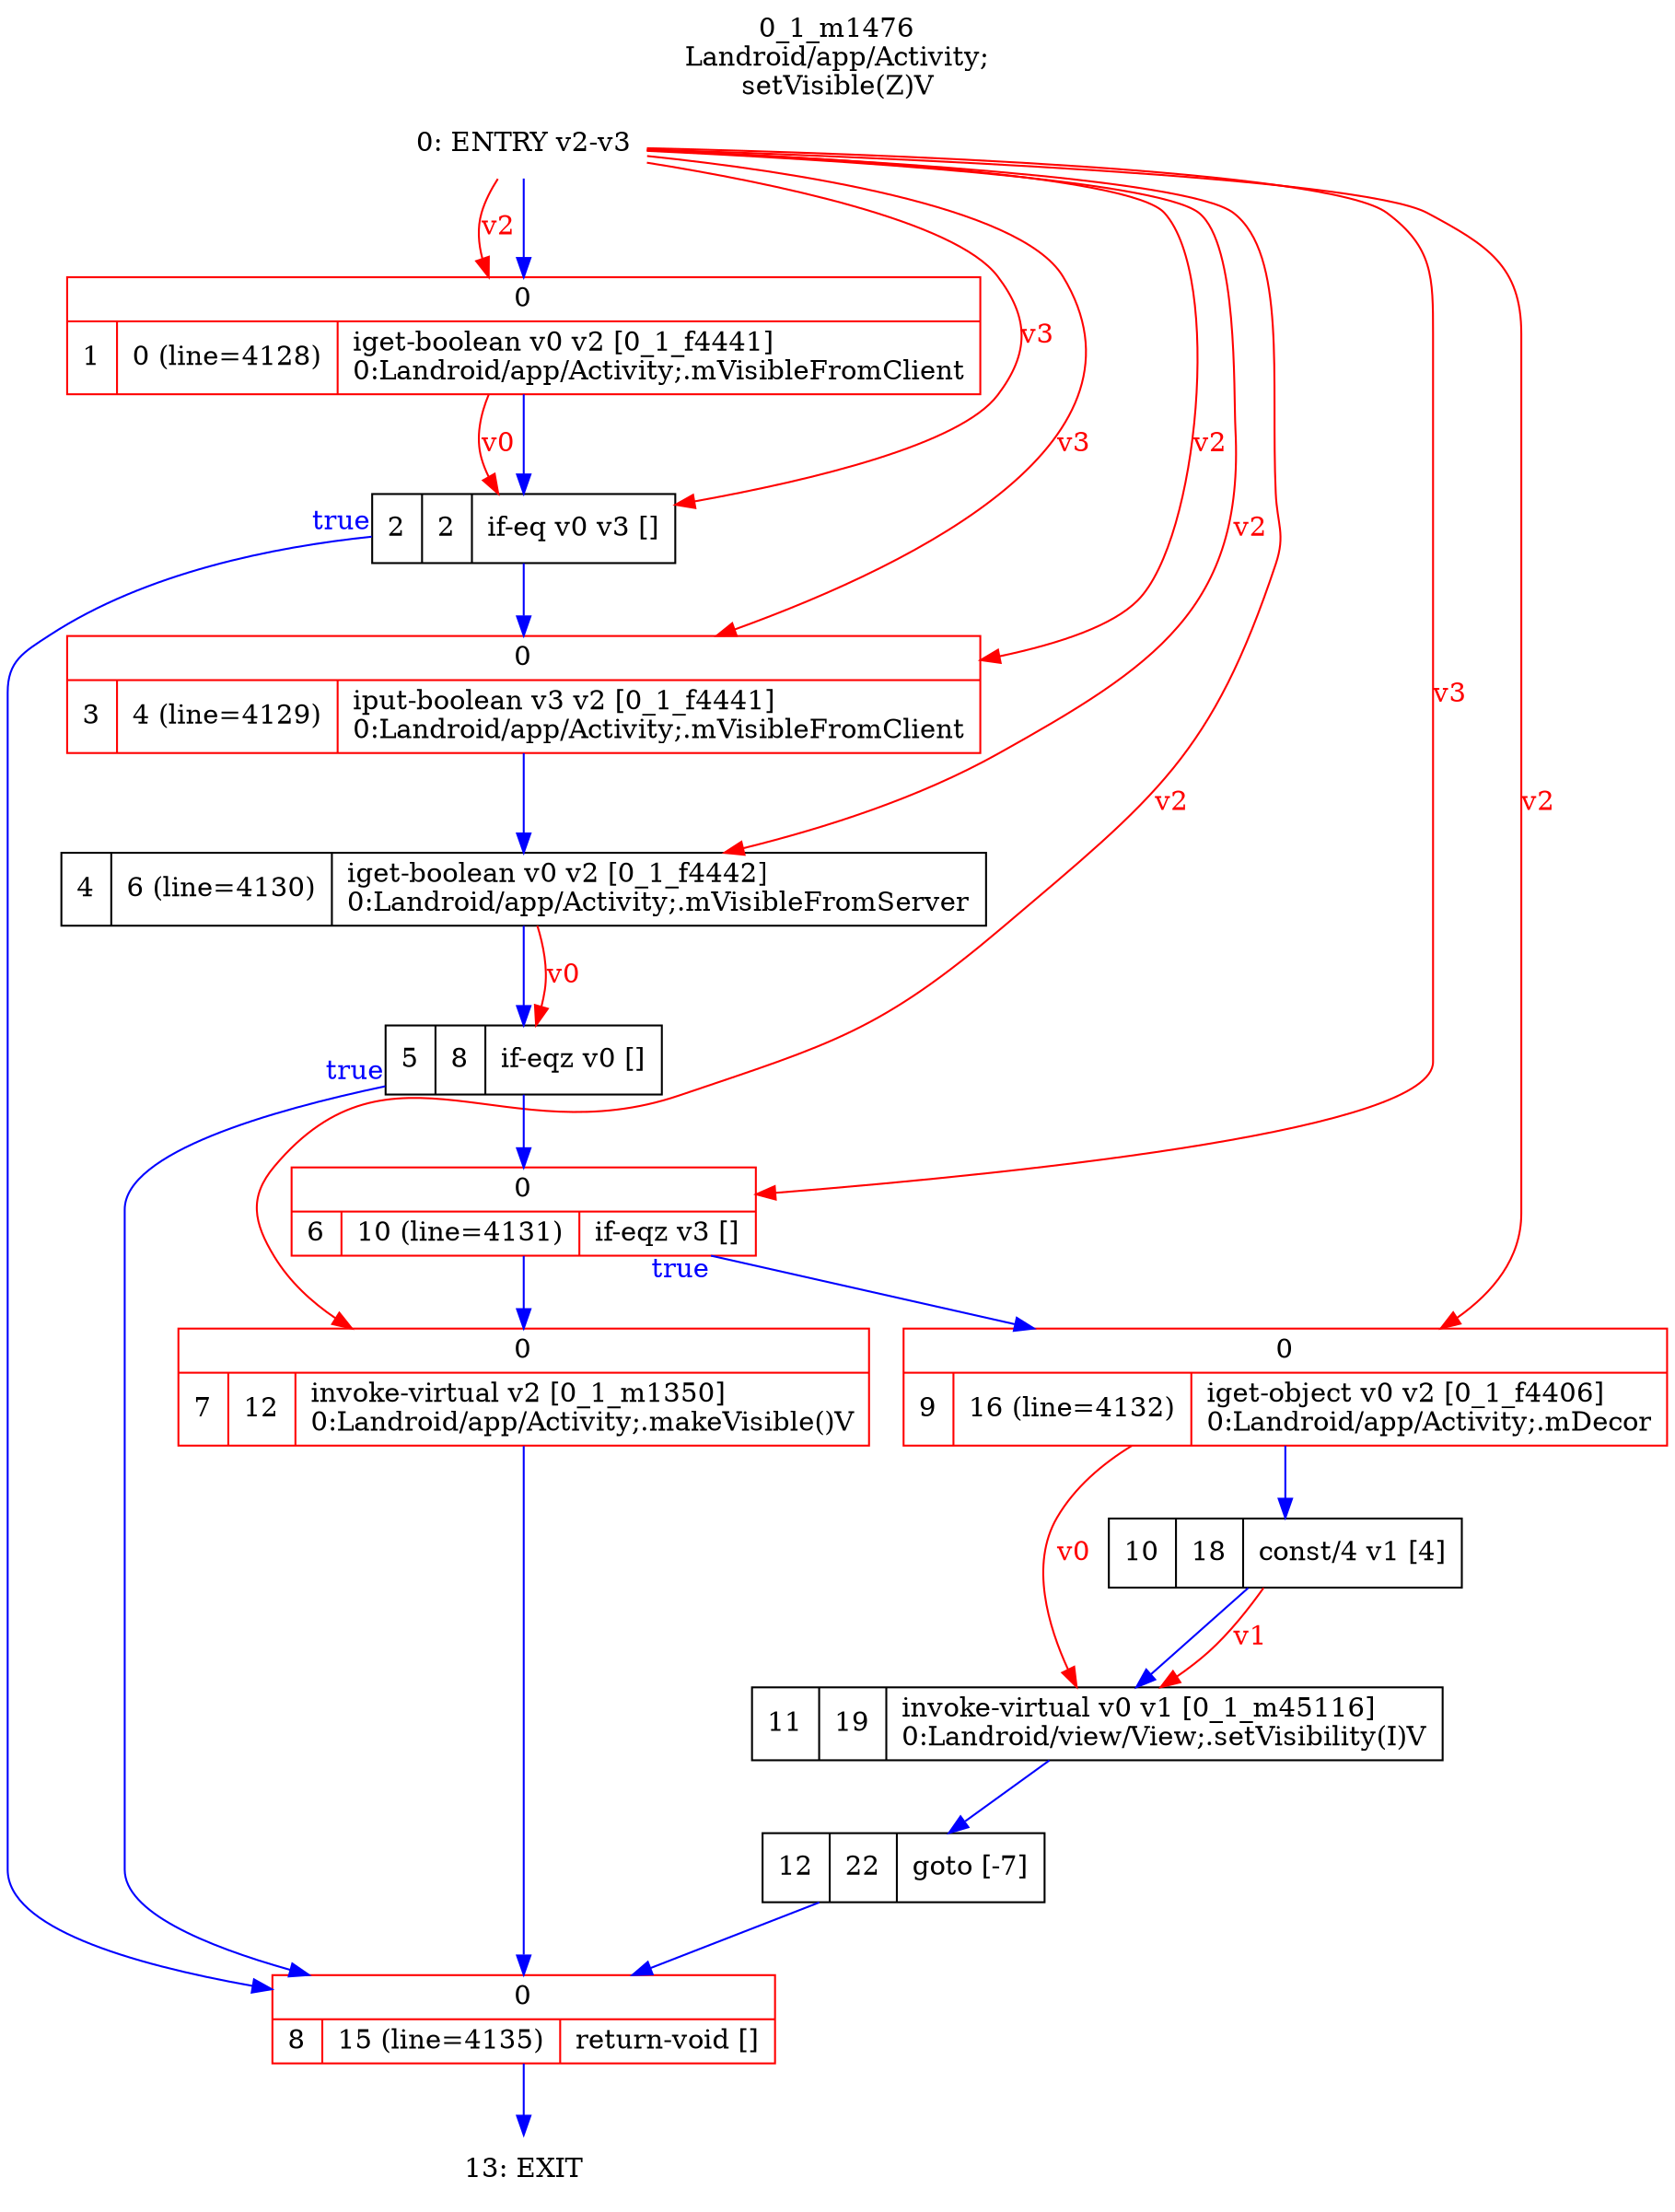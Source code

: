 digraph G {
rankdir=UD;
labelloc=t;
label="0_1_m1476\nLandroid/app/Activity;
setVisible(Z)V";
0[label="0: ENTRY v2-v3",shape=plaintext];
1[label="{0|{1|0 (line=4128)|iget-boolean v0 v2 [0_1_f4441]\l0:Landroid/app/Activity;.mVisibleFromClient\l}}",shape=record, color=red];
2[label="2|2|if-eq v0 v3 []\l",shape=record];
3[label="{0|{3|4 (line=4129)|iput-boolean v3 v2 [0_1_f4441]\l0:Landroid/app/Activity;.mVisibleFromClient\l}}",shape=record, color=red];
4[label="4|6 (line=4130)|iget-boolean v0 v2 [0_1_f4442]\l0:Landroid/app/Activity;.mVisibleFromServer\l",shape=record];
5[label="5|8|if-eqz v0 []\l",shape=record];
6[label="{0|{6|10 (line=4131)|if-eqz v3 []\l}}",shape=record, color=red];
7[label="{0|{7|12|invoke-virtual v2 [0_1_m1350]\l0:Landroid/app/Activity;.makeVisible()V\l}}",shape=record,URL="0_1_m1350.dot", color=red];
8[label="{0|{8|15 (line=4135)|return-void []\l}}",shape=record, color=red];
9[label="{0|{9|16 (line=4132)|iget-object v0 v2 [0_1_f4406]\l0:Landroid/app/Activity;.mDecor\l}}",shape=record, color=red];
10[label="10|18|const/4 v1 [4]\l",shape=record];
11[label="11|19|invoke-virtual v0 v1 [0_1_m45116]\l0:Landroid/view/View;.setVisibility(I)V\l",shape=record,URL="0_1_m45116.dot"];
12[label="12|22|goto [-7]\l",shape=record];
13[label="13: EXIT",shape=plaintext];
0->1 [color=blue, fontcolor=blue,weight=100, taillabel=""];
1->2 [color=blue, fontcolor=blue,weight=100, taillabel=""];
2->8 [color=blue, fontcolor=blue,weight=10, taillabel="true"];
2->3 [color=blue, fontcolor=blue,weight=100, taillabel=""];
3->4 [color=blue, fontcolor=blue,weight=100, taillabel=""];
4->5 [color=blue, fontcolor=blue,weight=100, taillabel=""];
5->8 [color=blue, fontcolor=blue,weight=10, taillabel="true"];
5->6 [color=blue, fontcolor=blue,weight=100, taillabel=""];
6->9 [color=blue, fontcolor=blue,weight=10, taillabel="true"];
6->7 [color=blue, fontcolor=blue,weight=100, taillabel=""];
7->8 [color=blue, fontcolor=blue,weight=100, taillabel=""];
8->13 [color=blue, fontcolor=blue,weight=100, taillabel=""];
9->10 [color=blue, fontcolor=blue,weight=100, taillabel=""];
10->11 [color=blue, fontcolor=blue,weight=100, taillabel=""];
11->12 [color=blue, fontcolor=blue,weight=100, taillabel=""];
12->8 [color=blue, fontcolor=blue,weight=100, taillabel=""];
0->1 [color=red, fontcolor=red, label="v2"];
0->2 [color=red, fontcolor=red, label="v3"];
1->2 [color=red, fontcolor=red, label="v0"];
0->3 [color=red, fontcolor=red, label="v2"];
0->3 [color=red, fontcolor=red, label="v3"];
0->4 [color=red, fontcolor=red, label="v2"];
4->5 [color=red, fontcolor=red, label="v0"];
0->6 [color=red, fontcolor=red, label="v3"];
0->7 [color=red, fontcolor=red, label="v2"];
0->9 [color=red, fontcolor=red, label="v2"];
9->11 [color=red, fontcolor=red, label="v0"];
10->11 [color=red, fontcolor=red, label="v1"];
}
